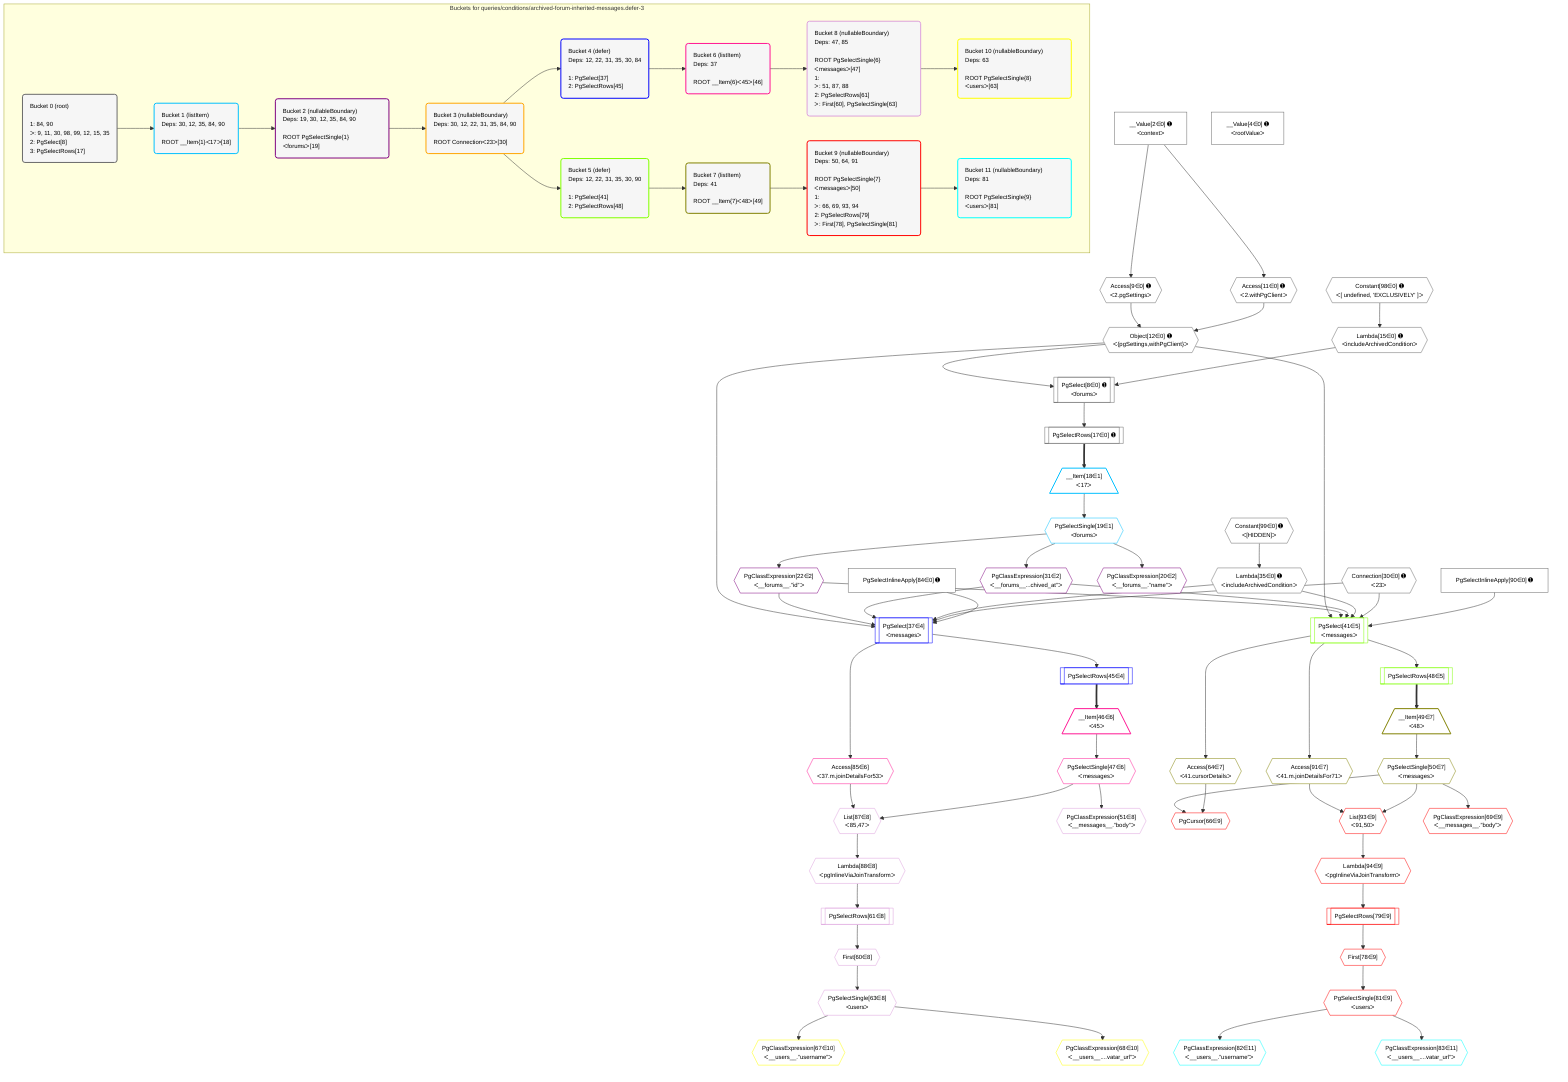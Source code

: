 %%{init: {'themeVariables': { 'fontSize': '12px'}}}%%
graph TD
    classDef path fill:#eee,stroke:#000,color:#000
    classDef plan fill:#fff,stroke-width:1px,color:#000
    classDef itemplan fill:#fff,stroke-width:2px,color:#000
    classDef unbatchedplan fill:#dff,stroke-width:1px,color:#000
    classDef sideeffectplan fill:#fcc,stroke-width:2px,color:#000
    classDef bucket fill:#f6f6f6,color:#000,stroke-width:2px,text-align:left

    subgraph "Buckets for queries/conditions/archived-forum-inherited-messages.defer-3"
    Bucket0("Bucket 0 (root)<br /><br />1: 84, 90<br />ᐳ: 9, 11, 30, 98, 99, 12, 15, 35<br />2: PgSelect[8]<br />3: PgSelectRows[17]"):::bucket
    Bucket1("Bucket 1 (listItem)<br />Deps: 30, 12, 35, 84, 90<br /><br />ROOT __Item{1}ᐸ17ᐳ[18]"):::bucket
    Bucket2("Bucket 2 (nullableBoundary)<br />Deps: 19, 30, 12, 35, 84, 90<br /><br />ROOT PgSelectSingle{1}ᐸforumsᐳ[19]"):::bucket
    Bucket3("Bucket 3 (nullableBoundary)<br />Deps: 30, 12, 22, 31, 35, 84, 90<br /><br />ROOT Connectionᐸ23ᐳ[30]"):::bucket
    Bucket4("Bucket 4 (defer)<br />Deps: 12, 22, 31, 35, 30, 84<br /><br />1: PgSelect[37]<br />2: PgSelectRows[45]"):::bucket
    Bucket5("Bucket 5 (defer)<br />Deps: 12, 22, 31, 35, 30, 90<br /><br />1: PgSelect[41]<br />2: PgSelectRows[48]"):::bucket
    Bucket6("Bucket 6 (listItem)<br />Deps: 37<br /><br />ROOT __Item{6}ᐸ45ᐳ[46]"):::bucket
    Bucket7("Bucket 7 (listItem)<br />Deps: 41<br /><br />ROOT __Item{7}ᐸ48ᐳ[49]"):::bucket
    Bucket8("Bucket 8 (nullableBoundary)<br />Deps: 47, 85<br /><br />ROOT PgSelectSingle{6}ᐸmessagesᐳ[47]<br />1: <br />ᐳ: 51, 87, 88<br />2: PgSelectRows[61]<br />ᐳ: First[60], PgSelectSingle[63]"):::bucket
    Bucket9("Bucket 9 (nullableBoundary)<br />Deps: 50, 64, 91<br /><br />ROOT PgSelectSingle{7}ᐸmessagesᐳ[50]<br />1: <br />ᐳ: 66, 69, 93, 94<br />2: PgSelectRows[79]<br />ᐳ: First[78], PgSelectSingle[81]"):::bucket
    Bucket10("Bucket 10 (nullableBoundary)<br />Deps: 63<br /><br />ROOT PgSelectSingle{8}ᐸusersᐳ[63]"):::bucket
    Bucket11("Bucket 11 (nullableBoundary)<br />Deps: 81<br /><br />ROOT PgSelectSingle{9}ᐸusersᐳ[81]"):::bucket
    end
    Bucket0 --> Bucket1
    Bucket1 --> Bucket2
    Bucket2 --> Bucket3
    Bucket3 --> Bucket4 & Bucket5
    Bucket4 --> Bucket6
    Bucket5 --> Bucket7
    Bucket6 --> Bucket8
    Bucket7 --> Bucket9
    Bucket8 --> Bucket10
    Bucket9 --> Bucket11

    %% plan dependencies
    PgSelect8[["PgSelect[8∈0] ➊<br />ᐸforumsᐳ"]]:::plan
    Object12{{"Object[12∈0] ➊<br />ᐸ{pgSettings,withPgClient}ᐳ"}}:::plan
    Lambda15{{"Lambda[15∈0] ➊<br />ᐸincludeArchivedConditionᐳ"}}:::plan
    Object12 & Lambda15 --> PgSelect8
    Access9{{"Access[9∈0] ➊<br />ᐸ2.pgSettingsᐳ"}}:::plan
    Access11{{"Access[11∈0] ➊<br />ᐸ2.withPgClientᐳ"}}:::plan
    Access9 & Access11 --> Object12
    __Value2["__Value[2∈0] ➊<br />ᐸcontextᐳ"]:::plan
    __Value2 --> Access9
    __Value2 --> Access11
    Constant98{{"Constant[98∈0] ➊<br />ᐸ[ undefined, 'EXCLUSIVELY' ]ᐳ"}}:::plan
    Constant98 --> Lambda15
    PgSelectRows17[["PgSelectRows[17∈0] ➊"]]:::plan
    PgSelect8 --> PgSelectRows17
    Lambda35{{"Lambda[35∈0] ➊<br />ᐸincludeArchivedConditionᐳ"}}:::plan
    Constant99{{"Constant[99∈0] ➊<br />ᐸ[HIDDEN]ᐳ"}}:::plan
    Constant99 --> Lambda35
    __Value4["__Value[4∈0] ➊<br />ᐸrootValueᐳ"]:::plan
    Connection30{{"Connection[30∈0] ➊<br />ᐸ23ᐳ"}}:::plan
    PgSelectInlineApply84["PgSelectInlineApply[84∈0] ➊"]:::plan
    PgSelectInlineApply90["PgSelectInlineApply[90∈0] ➊"]:::plan
    __Item18[/"__Item[18∈1]<br />ᐸ17ᐳ"\]:::itemplan
    PgSelectRows17 ==> __Item18
    PgSelectSingle19{{"PgSelectSingle[19∈1]<br />ᐸforumsᐳ"}}:::plan
    __Item18 --> PgSelectSingle19
    PgClassExpression20{{"PgClassExpression[20∈2]<br />ᐸ__forums__.”name”ᐳ"}}:::plan
    PgSelectSingle19 --> PgClassExpression20
    PgClassExpression22{{"PgClassExpression[22∈2]<br />ᐸ__forums__.”id”ᐳ"}}:::plan
    PgSelectSingle19 --> PgClassExpression22
    PgClassExpression31{{"PgClassExpression[31∈2]<br />ᐸ__forums__...chived_at”ᐳ"}}:::plan
    PgSelectSingle19 --> PgClassExpression31
    PgSelect37[["PgSelect[37∈4]<br />ᐸmessagesᐳ"]]:::plan
    Object12 & PgClassExpression22 & PgClassExpression31 & Lambda35 & Connection30 & PgSelectInlineApply84 --> PgSelect37
    PgSelectRows45[["PgSelectRows[45∈4]"]]:::plan
    PgSelect37 --> PgSelectRows45
    __Item46[/"__Item[46∈6]<br />ᐸ45ᐳ"\]:::itemplan
    PgSelectRows45 ==> __Item46
    PgSelectSingle47{{"PgSelectSingle[47∈6]<br />ᐸmessagesᐳ"}}:::plan
    __Item46 --> PgSelectSingle47
    Access85{{"Access[85∈6]<br />ᐸ37.m.joinDetailsFor53ᐳ"}}:::plan
    PgSelect37 --> Access85
    List87{{"List[87∈8]<br />ᐸ85,47ᐳ"}}:::plan
    Access85 & PgSelectSingle47 --> List87
    PgClassExpression51{{"PgClassExpression[51∈8]<br />ᐸ__messages__.”body”ᐳ"}}:::plan
    PgSelectSingle47 --> PgClassExpression51
    First60{{"First[60∈8]"}}:::plan
    PgSelectRows61[["PgSelectRows[61∈8]"]]:::plan
    PgSelectRows61 --> First60
    Lambda88{{"Lambda[88∈8]<br />ᐸpgInlineViaJoinTransformᐳ"}}:::plan
    Lambda88 --> PgSelectRows61
    PgSelectSingle63{{"PgSelectSingle[63∈8]<br />ᐸusersᐳ"}}:::plan
    First60 --> PgSelectSingle63
    List87 --> Lambda88
    PgClassExpression67{{"PgClassExpression[67∈10]<br />ᐸ__users__.”username”ᐳ"}}:::plan
    PgSelectSingle63 --> PgClassExpression67
    PgClassExpression68{{"PgClassExpression[68∈10]<br />ᐸ__users__....vatar_url”ᐳ"}}:::plan
    PgSelectSingle63 --> PgClassExpression68
    PgSelect41[["PgSelect[41∈5]<br />ᐸmessagesᐳ"]]:::plan
    Object12 & PgClassExpression22 & PgClassExpression31 & Lambda35 & Connection30 & PgSelectInlineApply90 --> PgSelect41
    PgSelectRows48[["PgSelectRows[48∈5]"]]:::plan
    PgSelect41 --> PgSelectRows48
    __Item49[/"__Item[49∈7]<br />ᐸ48ᐳ"\]:::itemplan
    PgSelectRows48 ==> __Item49
    PgSelectSingle50{{"PgSelectSingle[50∈7]<br />ᐸmessagesᐳ"}}:::plan
    __Item49 --> PgSelectSingle50
    Access64{{"Access[64∈7]<br />ᐸ41.cursorDetailsᐳ"}}:::plan
    PgSelect41 --> Access64
    Access91{{"Access[91∈7]<br />ᐸ41.m.joinDetailsFor71ᐳ"}}:::plan
    PgSelect41 --> Access91
    PgCursor66{{"PgCursor[66∈9]"}}:::plan
    PgSelectSingle50 & Access64 --> PgCursor66
    List93{{"List[93∈9]<br />ᐸ91,50ᐳ"}}:::plan
    Access91 & PgSelectSingle50 --> List93
    PgClassExpression69{{"PgClassExpression[69∈9]<br />ᐸ__messages__.”body”ᐳ"}}:::plan
    PgSelectSingle50 --> PgClassExpression69
    First78{{"First[78∈9]"}}:::plan
    PgSelectRows79[["PgSelectRows[79∈9]"]]:::plan
    PgSelectRows79 --> First78
    Lambda94{{"Lambda[94∈9]<br />ᐸpgInlineViaJoinTransformᐳ"}}:::plan
    Lambda94 --> PgSelectRows79
    PgSelectSingle81{{"PgSelectSingle[81∈9]<br />ᐸusersᐳ"}}:::plan
    First78 --> PgSelectSingle81
    List93 --> Lambda94
    PgClassExpression82{{"PgClassExpression[82∈11]<br />ᐸ__users__.”username”ᐳ"}}:::plan
    PgSelectSingle81 --> PgClassExpression82
    PgClassExpression83{{"PgClassExpression[83∈11]<br />ᐸ__users__....vatar_url”ᐳ"}}:::plan
    PgSelectSingle81 --> PgClassExpression83

    %% define steps
    classDef bucket0 stroke:#696969
    class Bucket0,__Value2,__Value4,PgSelect8,Access9,Access11,Object12,Lambda15,PgSelectRows17,Connection30,Lambda35,PgSelectInlineApply84,PgSelectInlineApply90,Constant98,Constant99 bucket0
    classDef bucket1 stroke:#00bfff
    class Bucket1,__Item18,PgSelectSingle19 bucket1
    classDef bucket2 stroke:#7f007f
    class Bucket2,PgClassExpression20,PgClassExpression22,PgClassExpression31 bucket2
    classDef bucket3 stroke:#ffa500
    class Bucket3 bucket3
    classDef bucket4 stroke:#0000ff
    class Bucket4,PgSelect37,PgSelectRows45 bucket4
    classDef bucket5 stroke:#7fff00
    class Bucket5,PgSelect41,PgSelectRows48 bucket5
    classDef bucket6 stroke:#ff1493
    class Bucket6,__Item46,PgSelectSingle47,Access85 bucket6
    classDef bucket7 stroke:#808000
    class Bucket7,__Item49,PgSelectSingle50,Access64,Access91 bucket7
    classDef bucket8 stroke:#dda0dd
    class Bucket8,PgClassExpression51,First60,PgSelectRows61,PgSelectSingle63,List87,Lambda88 bucket8
    classDef bucket9 stroke:#ff0000
    class Bucket9,PgCursor66,PgClassExpression69,First78,PgSelectRows79,PgSelectSingle81,List93,Lambda94 bucket9
    classDef bucket10 stroke:#ffff00
    class Bucket10,PgClassExpression67,PgClassExpression68 bucket10
    classDef bucket11 stroke:#00ffff
    class Bucket11,PgClassExpression82,PgClassExpression83 bucket11